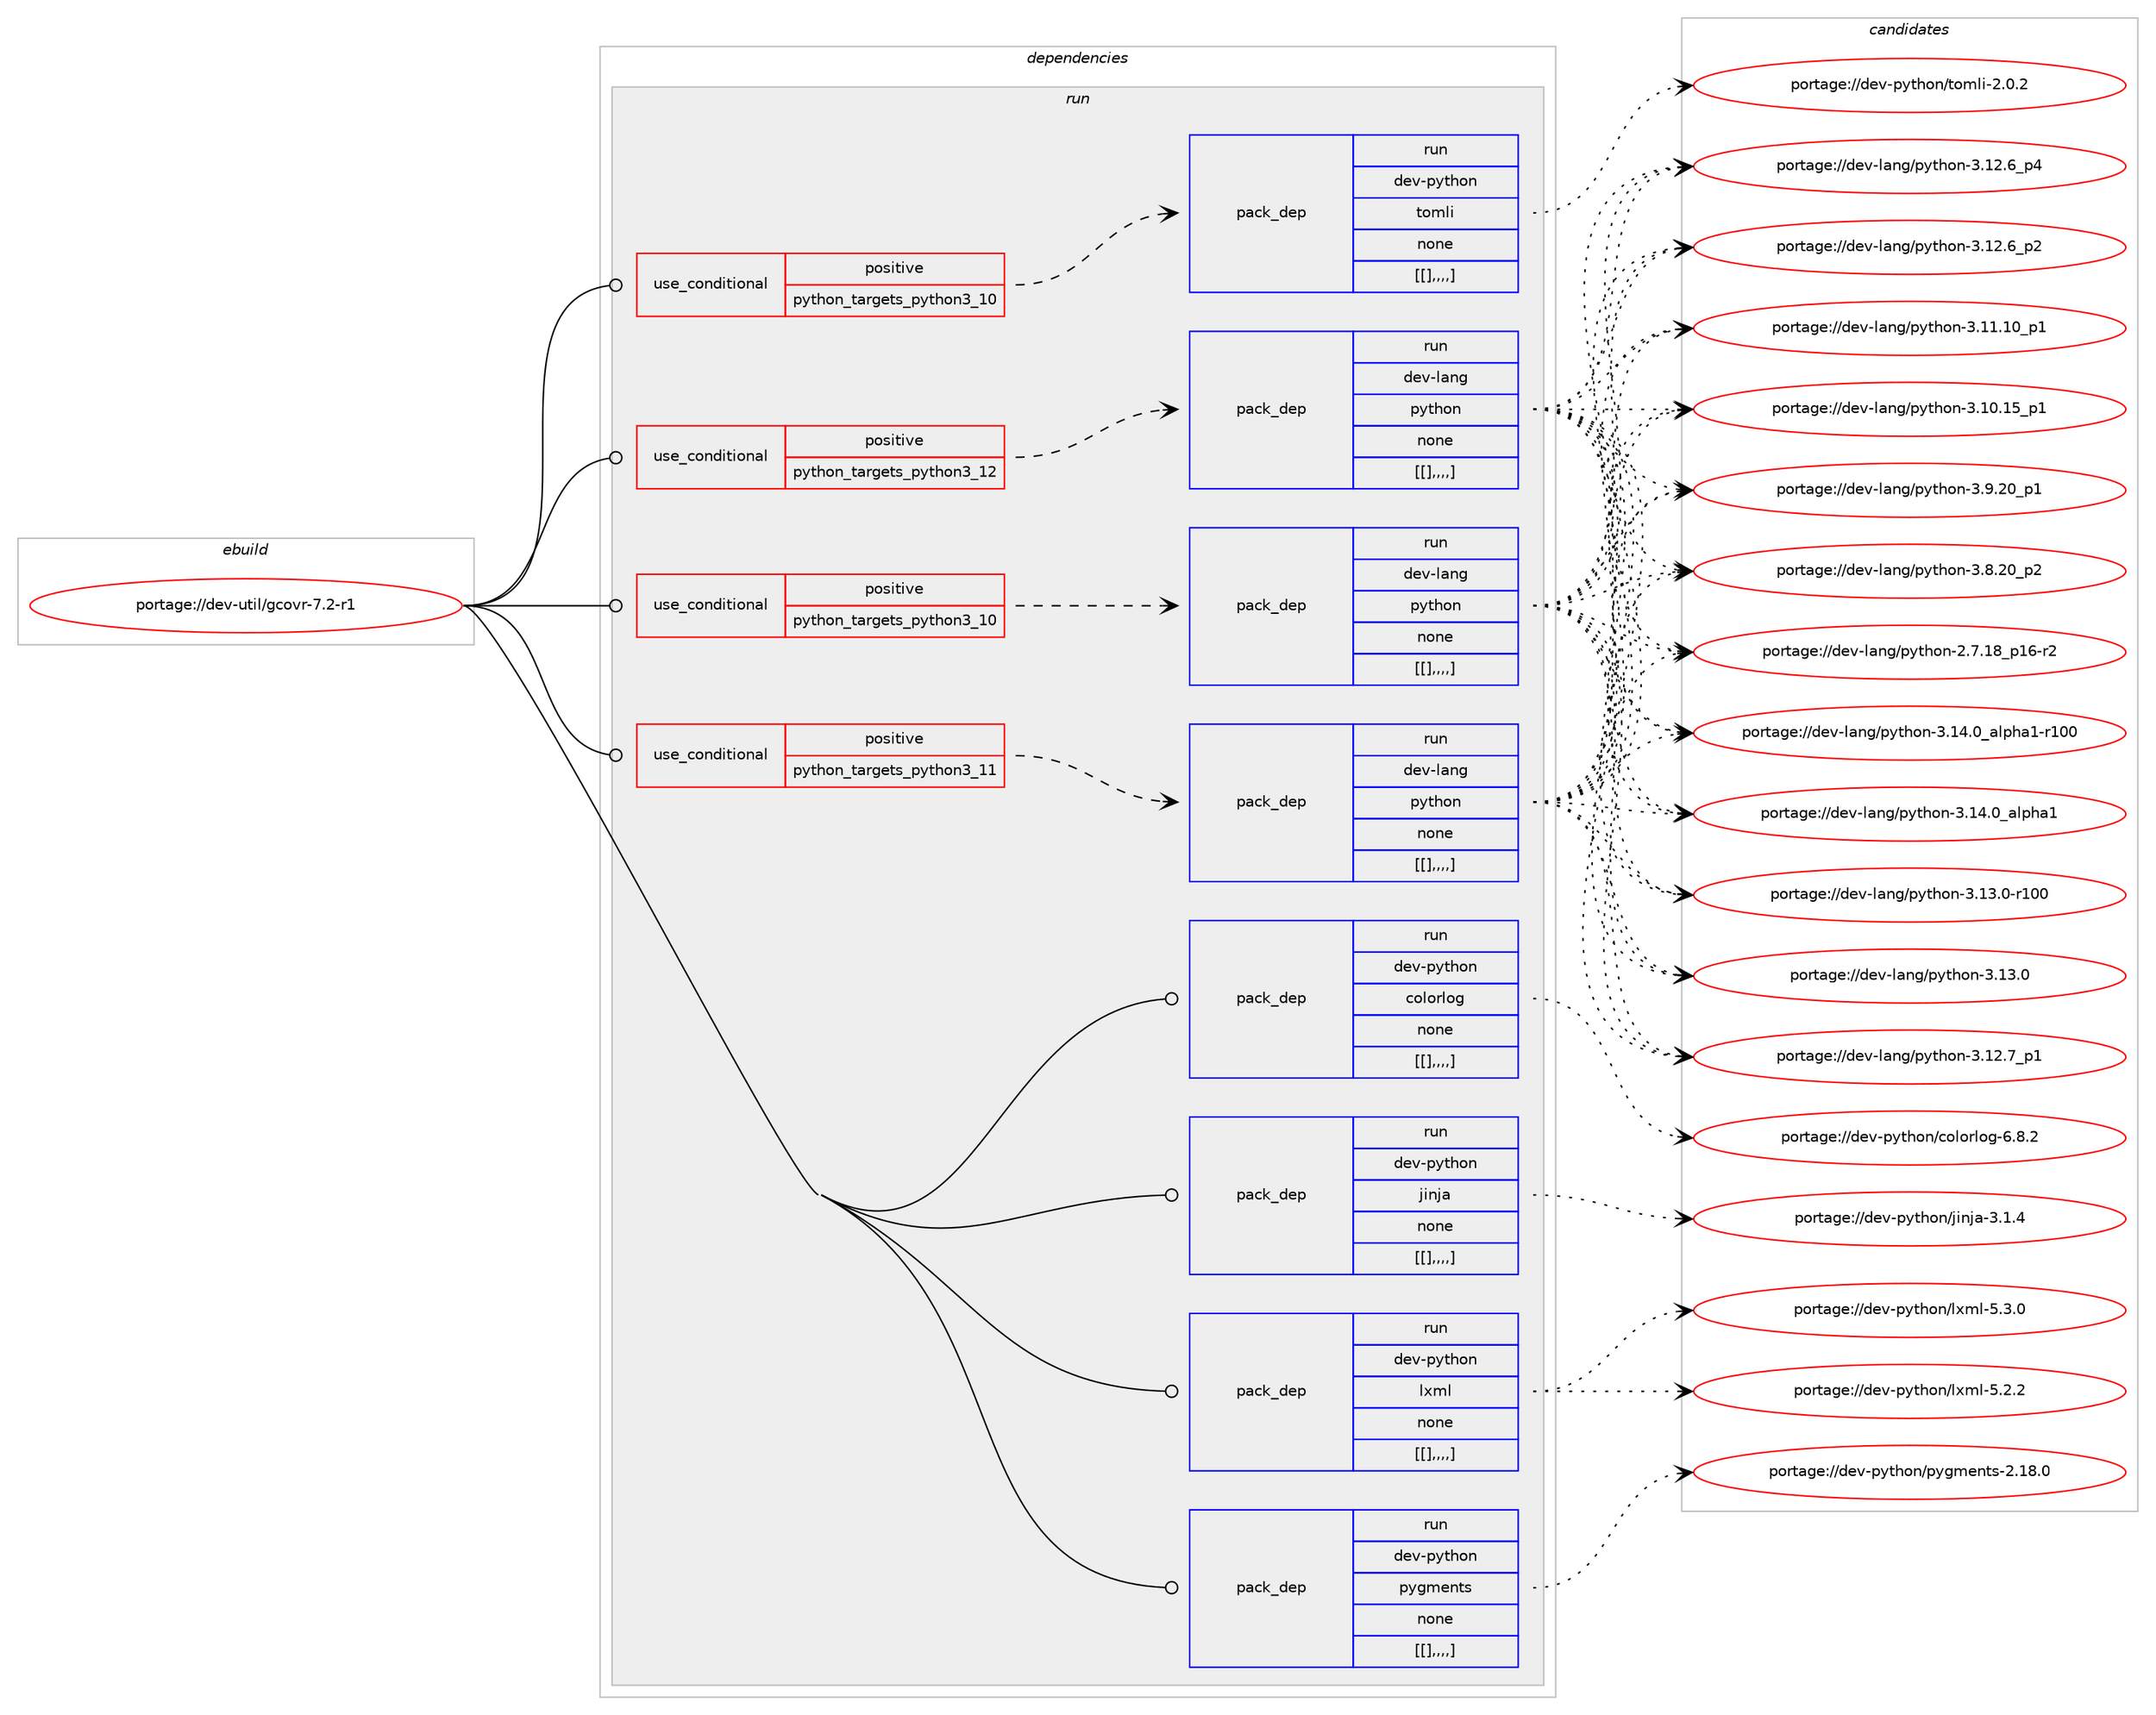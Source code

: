 digraph prolog {

# *************
# Graph options
# *************

newrank=true;
concentrate=true;
compound=true;
graph [rankdir=LR,fontname=Helvetica,fontsize=10,ranksep=1.5];#, ranksep=2.5, nodesep=0.2];
edge  [arrowhead=vee];
node  [fontname=Helvetica,fontsize=10];

# **********
# The ebuild
# **********

subgraph cluster_leftcol {
color=gray;
label=<<i>ebuild</i>>;
id [label="portage://dev-util/gcovr-7.2-r1", color=red, width=4, href="../dev-util/gcovr-7.2-r1.svg"];
}

# ****************
# The dependencies
# ****************

subgraph cluster_midcol {
color=gray;
label=<<i>dependencies</i>>;
subgraph cluster_compile {
fillcolor="#eeeeee";
style=filled;
label=<<i>compile</i>>;
}
subgraph cluster_compileandrun {
fillcolor="#eeeeee";
style=filled;
label=<<i>compile and run</i>>;
}
subgraph cluster_run {
fillcolor="#eeeeee";
style=filled;
label=<<i>run</i>>;
subgraph cond65087 {
dependency226425 [label=<<TABLE BORDER="0" CELLBORDER="1" CELLSPACING="0" CELLPADDING="4"><TR><TD ROWSPAN="3" CELLPADDING="10">use_conditional</TD></TR><TR><TD>positive</TD></TR><TR><TD>python_targets_python3_10</TD></TR></TABLE>>, shape=none, color=red];
subgraph pack159840 {
dependency226464 [label=<<TABLE BORDER="0" CELLBORDER="1" CELLSPACING="0" CELLPADDING="4" WIDTH="220"><TR><TD ROWSPAN="6" CELLPADDING="30">pack_dep</TD></TR><TR><TD WIDTH="110">run</TD></TR><TR><TD>dev-lang</TD></TR><TR><TD>python</TD></TR><TR><TD>none</TD></TR><TR><TD>[[],,,,]</TD></TR></TABLE>>, shape=none, color=blue];
}
dependency226425:e -> dependency226464:w [weight=20,style="dashed",arrowhead="vee"];
}
id:e -> dependency226425:w [weight=20,style="solid",arrowhead="odot"];
subgraph cond65105 {
dependency226568 [label=<<TABLE BORDER="0" CELLBORDER="1" CELLSPACING="0" CELLPADDING="4"><TR><TD ROWSPAN="3" CELLPADDING="10">use_conditional</TD></TR><TR><TD>positive</TD></TR><TR><TD>python_targets_python3_10</TD></TR></TABLE>>, shape=none, color=red];
subgraph pack159937 {
dependency226572 [label=<<TABLE BORDER="0" CELLBORDER="1" CELLSPACING="0" CELLPADDING="4" WIDTH="220"><TR><TD ROWSPAN="6" CELLPADDING="30">pack_dep</TD></TR><TR><TD WIDTH="110">run</TD></TR><TR><TD>dev-python</TD></TR><TR><TD>tomli</TD></TR><TR><TD>none</TD></TR><TR><TD>[[],,,,]</TD></TR></TABLE>>, shape=none, color=blue];
}
dependency226568:e -> dependency226572:w [weight=20,style="dashed",arrowhead="vee"];
}
id:e -> dependency226568:w [weight=20,style="solid",arrowhead="odot"];
subgraph cond65136 {
dependency226577 [label=<<TABLE BORDER="0" CELLBORDER="1" CELLSPACING="0" CELLPADDING="4"><TR><TD ROWSPAN="3" CELLPADDING="10">use_conditional</TD></TR><TR><TD>positive</TD></TR><TR><TD>python_targets_python3_11</TD></TR></TABLE>>, shape=none, color=red];
subgraph pack159952 {
dependency226599 [label=<<TABLE BORDER="0" CELLBORDER="1" CELLSPACING="0" CELLPADDING="4" WIDTH="220"><TR><TD ROWSPAN="6" CELLPADDING="30">pack_dep</TD></TR><TR><TD WIDTH="110">run</TD></TR><TR><TD>dev-lang</TD></TR><TR><TD>python</TD></TR><TR><TD>none</TD></TR><TR><TD>[[],,,,]</TD></TR></TABLE>>, shape=none, color=blue];
}
dependency226577:e -> dependency226599:w [weight=20,style="dashed",arrowhead="vee"];
}
id:e -> dependency226577:w [weight=20,style="solid",arrowhead="odot"];
subgraph cond65159 {
dependency226655 [label=<<TABLE BORDER="0" CELLBORDER="1" CELLSPACING="0" CELLPADDING="4"><TR><TD ROWSPAN="3" CELLPADDING="10">use_conditional</TD></TR><TR><TD>positive</TD></TR><TR><TD>python_targets_python3_12</TD></TR></TABLE>>, shape=none, color=red];
subgraph pack159999 {
dependency226699 [label=<<TABLE BORDER="0" CELLBORDER="1" CELLSPACING="0" CELLPADDING="4" WIDTH="220"><TR><TD ROWSPAN="6" CELLPADDING="30">pack_dep</TD></TR><TR><TD WIDTH="110">run</TD></TR><TR><TD>dev-lang</TD></TR><TR><TD>python</TD></TR><TR><TD>none</TD></TR><TR><TD>[[],,,,]</TD></TR></TABLE>>, shape=none, color=blue];
}
dependency226655:e -> dependency226699:w [weight=20,style="dashed",arrowhead="vee"];
}
id:e -> dependency226655:w [weight=20,style="solid",arrowhead="odot"];
subgraph pack160020 {
dependency226735 [label=<<TABLE BORDER="0" CELLBORDER="1" CELLSPACING="0" CELLPADDING="4" WIDTH="220"><TR><TD ROWSPAN="6" CELLPADDING="30">pack_dep</TD></TR><TR><TD WIDTH="110">run</TD></TR><TR><TD>dev-python</TD></TR><TR><TD>colorlog</TD></TR><TR><TD>none</TD></TR><TR><TD>[[],,,,]</TD></TR></TABLE>>, shape=none, color=blue];
}
id:e -> dependency226735:w [weight=20,style="solid",arrowhead="odot"];
subgraph pack160055 {
dependency226759 [label=<<TABLE BORDER="0" CELLBORDER="1" CELLSPACING="0" CELLPADDING="4" WIDTH="220"><TR><TD ROWSPAN="6" CELLPADDING="30">pack_dep</TD></TR><TR><TD WIDTH="110">run</TD></TR><TR><TD>dev-python</TD></TR><TR><TD>jinja</TD></TR><TR><TD>none</TD></TR><TR><TD>[[],,,,]</TD></TR></TABLE>>, shape=none, color=blue];
}
id:e -> dependency226759:w [weight=20,style="solid",arrowhead="odot"];
subgraph pack160072 {
dependency226763 [label=<<TABLE BORDER="0" CELLBORDER="1" CELLSPACING="0" CELLPADDING="4" WIDTH="220"><TR><TD ROWSPAN="6" CELLPADDING="30">pack_dep</TD></TR><TR><TD WIDTH="110">run</TD></TR><TR><TD>dev-python</TD></TR><TR><TD>lxml</TD></TR><TR><TD>none</TD></TR><TR><TD>[[],,,,]</TD></TR></TABLE>>, shape=none, color=blue];
}
id:e -> dependency226763:w [weight=20,style="solid",arrowhead="odot"];
subgraph pack160074 {
dependency226781 [label=<<TABLE BORDER="0" CELLBORDER="1" CELLSPACING="0" CELLPADDING="4" WIDTH="220"><TR><TD ROWSPAN="6" CELLPADDING="30">pack_dep</TD></TR><TR><TD WIDTH="110">run</TD></TR><TR><TD>dev-python</TD></TR><TR><TD>pygments</TD></TR><TR><TD>none</TD></TR><TR><TD>[[],,,,]</TD></TR></TABLE>>, shape=none, color=blue];
}
id:e -> dependency226781:w [weight=20,style="solid",arrowhead="odot"];
}
}

# **************
# The candidates
# **************

subgraph cluster_choices {
rank=same;
color=gray;
label=<<i>candidates</i>>;

subgraph choice159646 {
color=black;
nodesep=1;
choice100101118451089711010347112121116104111110455146495246489597108112104974945114494848 [label="portage://dev-lang/python-3.14.0_alpha1-r100", color=red, width=4,href="../dev-lang/python-3.14.0_alpha1-r100.svg"];
choice1001011184510897110103471121211161041111104551464952464895971081121049749 [label="portage://dev-lang/python-3.14.0_alpha1", color=red, width=4,href="../dev-lang/python-3.14.0_alpha1.svg"];
choice1001011184510897110103471121211161041111104551464951464845114494848 [label="portage://dev-lang/python-3.13.0-r100", color=red, width=4,href="../dev-lang/python-3.13.0-r100.svg"];
choice10010111845108971101034711212111610411111045514649514648 [label="portage://dev-lang/python-3.13.0", color=red, width=4,href="../dev-lang/python-3.13.0.svg"];
choice100101118451089711010347112121116104111110455146495046559511249 [label="portage://dev-lang/python-3.12.7_p1", color=red, width=4,href="../dev-lang/python-3.12.7_p1.svg"];
choice100101118451089711010347112121116104111110455146495046549511252 [label="portage://dev-lang/python-3.12.6_p4", color=red, width=4,href="../dev-lang/python-3.12.6_p4.svg"];
choice100101118451089711010347112121116104111110455146495046549511250 [label="portage://dev-lang/python-3.12.6_p2", color=red, width=4,href="../dev-lang/python-3.12.6_p2.svg"];
choice10010111845108971101034711212111610411111045514649494649489511249 [label="portage://dev-lang/python-3.11.10_p1", color=red, width=4,href="../dev-lang/python-3.11.10_p1.svg"];
choice10010111845108971101034711212111610411111045514649484649539511249 [label="portage://dev-lang/python-3.10.15_p1", color=red, width=4,href="../dev-lang/python-3.10.15_p1.svg"];
choice100101118451089711010347112121116104111110455146574650489511249 [label="portage://dev-lang/python-3.9.20_p1", color=red, width=4,href="../dev-lang/python-3.9.20_p1.svg"];
choice100101118451089711010347112121116104111110455146564650489511250 [label="portage://dev-lang/python-3.8.20_p2", color=red, width=4,href="../dev-lang/python-3.8.20_p2.svg"];
choice100101118451089711010347112121116104111110455046554649569511249544511450 [label="portage://dev-lang/python-2.7.18_p16-r2", color=red, width=4,href="../dev-lang/python-2.7.18_p16-r2.svg"];
dependency226464:e -> choice100101118451089711010347112121116104111110455146495246489597108112104974945114494848:w [style=dotted,weight="100"];
dependency226464:e -> choice1001011184510897110103471121211161041111104551464952464895971081121049749:w [style=dotted,weight="100"];
dependency226464:e -> choice1001011184510897110103471121211161041111104551464951464845114494848:w [style=dotted,weight="100"];
dependency226464:e -> choice10010111845108971101034711212111610411111045514649514648:w [style=dotted,weight="100"];
dependency226464:e -> choice100101118451089711010347112121116104111110455146495046559511249:w [style=dotted,weight="100"];
dependency226464:e -> choice100101118451089711010347112121116104111110455146495046549511252:w [style=dotted,weight="100"];
dependency226464:e -> choice100101118451089711010347112121116104111110455146495046549511250:w [style=dotted,weight="100"];
dependency226464:e -> choice10010111845108971101034711212111610411111045514649494649489511249:w [style=dotted,weight="100"];
dependency226464:e -> choice10010111845108971101034711212111610411111045514649484649539511249:w [style=dotted,weight="100"];
dependency226464:e -> choice100101118451089711010347112121116104111110455146574650489511249:w [style=dotted,weight="100"];
dependency226464:e -> choice100101118451089711010347112121116104111110455146564650489511250:w [style=dotted,weight="100"];
dependency226464:e -> choice100101118451089711010347112121116104111110455046554649569511249544511450:w [style=dotted,weight="100"];
}
subgraph choice159652 {
color=black;
nodesep=1;
choice1001011184511212111610411111047116111109108105455046484650 [label="portage://dev-python/tomli-2.0.2", color=red, width=4,href="../dev-python/tomli-2.0.2.svg"];
dependency226572:e -> choice1001011184511212111610411111047116111109108105455046484650:w [style=dotted,weight="100"];
}
subgraph choice159695 {
color=black;
nodesep=1;
choice100101118451089711010347112121116104111110455146495246489597108112104974945114494848 [label="portage://dev-lang/python-3.14.0_alpha1-r100", color=red, width=4,href="../dev-lang/python-3.14.0_alpha1-r100.svg"];
choice1001011184510897110103471121211161041111104551464952464895971081121049749 [label="portage://dev-lang/python-3.14.0_alpha1", color=red, width=4,href="../dev-lang/python-3.14.0_alpha1.svg"];
choice1001011184510897110103471121211161041111104551464951464845114494848 [label="portage://dev-lang/python-3.13.0-r100", color=red, width=4,href="../dev-lang/python-3.13.0-r100.svg"];
choice10010111845108971101034711212111610411111045514649514648 [label="portage://dev-lang/python-3.13.0", color=red, width=4,href="../dev-lang/python-3.13.0.svg"];
choice100101118451089711010347112121116104111110455146495046559511249 [label="portage://dev-lang/python-3.12.7_p1", color=red, width=4,href="../dev-lang/python-3.12.7_p1.svg"];
choice100101118451089711010347112121116104111110455146495046549511252 [label="portage://dev-lang/python-3.12.6_p4", color=red, width=4,href="../dev-lang/python-3.12.6_p4.svg"];
choice100101118451089711010347112121116104111110455146495046549511250 [label="portage://dev-lang/python-3.12.6_p2", color=red, width=4,href="../dev-lang/python-3.12.6_p2.svg"];
choice10010111845108971101034711212111610411111045514649494649489511249 [label="portage://dev-lang/python-3.11.10_p1", color=red, width=4,href="../dev-lang/python-3.11.10_p1.svg"];
choice10010111845108971101034711212111610411111045514649484649539511249 [label="portage://dev-lang/python-3.10.15_p1", color=red, width=4,href="../dev-lang/python-3.10.15_p1.svg"];
choice100101118451089711010347112121116104111110455146574650489511249 [label="portage://dev-lang/python-3.9.20_p1", color=red, width=4,href="../dev-lang/python-3.9.20_p1.svg"];
choice100101118451089711010347112121116104111110455146564650489511250 [label="portage://dev-lang/python-3.8.20_p2", color=red, width=4,href="../dev-lang/python-3.8.20_p2.svg"];
choice100101118451089711010347112121116104111110455046554649569511249544511450 [label="portage://dev-lang/python-2.7.18_p16-r2", color=red, width=4,href="../dev-lang/python-2.7.18_p16-r2.svg"];
dependency226599:e -> choice100101118451089711010347112121116104111110455146495246489597108112104974945114494848:w [style=dotted,weight="100"];
dependency226599:e -> choice1001011184510897110103471121211161041111104551464952464895971081121049749:w [style=dotted,weight="100"];
dependency226599:e -> choice1001011184510897110103471121211161041111104551464951464845114494848:w [style=dotted,weight="100"];
dependency226599:e -> choice10010111845108971101034711212111610411111045514649514648:w [style=dotted,weight="100"];
dependency226599:e -> choice100101118451089711010347112121116104111110455146495046559511249:w [style=dotted,weight="100"];
dependency226599:e -> choice100101118451089711010347112121116104111110455146495046549511252:w [style=dotted,weight="100"];
dependency226599:e -> choice100101118451089711010347112121116104111110455146495046549511250:w [style=dotted,weight="100"];
dependency226599:e -> choice10010111845108971101034711212111610411111045514649494649489511249:w [style=dotted,weight="100"];
dependency226599:e -> choice10010111845108971101034711212111610411111045514649484649539511249:w [style=dotted,weight="100"];
dependency226599:e -> choice100101118451089711010347112121116104111110455146574650489511249:w [style=dotted,weight="100"];
dependency226599:e -> choice100101118451089711010347112121116104111110455146564650489511250:w [style=dotted,weight="100"];
dependency226599:e -> choice100101118451089711010347112121116104111110455046554649569511249544511450:w [style=dotted,weight="100"];
}
subgraph choice159709 {
color=black;
nodesep=1;
choice100101118451089711010347112121116104111110455146495246489597108112104974945114494848 [label="portage://dev-lang/python-3.14.0_alpha1-r100", color=red, width=4,href="../dev-lang/python-3.14.0_alpha1-r100.svg"];
choice1001011184510897110103471121211161041111104551464952464895971081121049749 [label="portage://dev-lang/python-3.14.0_alpha1", color=red, width=4,href="../dev-lang/python-3.14.0_alpha1.svg"];
choice1001011184510897110103471121211161041111104551464951464845114494848 [label="portage://dev-lang/python-3.13.0-r100", color=red, width=4,href="../dev-lang/python-3.13.0-r100.svg"];
choice10010111845108971101034711212111610411111045514649514648 [label="portage://dev-lang/python-3.13.0", color=red, width=4,href="../dev-lang/python-3.13.0.svg"];
choice100101118451089711010347112121116104111110455146495046559511249 [label="portage://dev-lang/python-3.12.7_p1", color=red, width=4,href="../dev-lang/python-3.12.7_p1.svg"];
choice100101118451089711010347112121116104111110455146495046549511252 [label="portage://dev-lang/python-3.12.6_p4", color=red, width=4,href="../dev-lang/python-3.12.6_p4.svg"];
choice100101118451089711010347112121116104111110455146495046549511250 [label="portage://dev-lang/python-3.12.6_p2", color=red, width=4,href="../dev-lang/python-3.12.6_p2.svg"];
choice10010111845108971101034711212111610411111045514649494649489511249 [label="portage://dev-lang/python-3.11.10_p1", color=red, width=4,href="../dev-lang/python-3.11.10_p1.svg"];
choice10010111845108971101034711212111610411111045514649484649539511249 [label="portage://dev-lang/python-3.10.15_p1", color=red, width=4,href="../dev-lang/python-3.10.15_p1.svg"];
choice100101118451089711010347112121116104111110455146574650489511249 [label="portage://dev-lang/python-3.9.20_p1", color=red, width=4,href="../dev-lang/python-3.9.20_p1.svg"];
choice100101118451089711010347112121116104111110455146564650489511250 [label="portage://dev-lang/python-3.8.20_p2", color=red, width=4,href="../dev-lang/python-3.8.20_p2.svg"];
choice100101118451089711010347112121116104111110455046554649569511249544511450 [label="portage://dev-lang/python-2.7.18_p16-r2", color=red, width=4,href="../dev-lang/python-2.7.18_p16-r2.svg"];
dependency226699:e -> choice100101118451089711010347112121116104111110455146495246489597108112104974945114494848:w [style=dotted,weight="100"];
dependency226699:e -> choice1001011184510897110103471121211161041111104551464952464895971081121049749:w [style=dotted,weight="100"];
dependency226699:e -> choice1001011184510897110103471121211161041111104551464951464845114494848:w [style=dotted,weight="100"];
dependency226699:e -> choice10010111845108971101034711212111610411111045514649514648:w [style=dotted,weight="100"];
dependency226699:e -> choice100101118451089711010347112121116104111110455146495046559511249:w [style=dotted,weight="100"];
dependency226699:e -> choice100101118451089711010347112121116104111110455146495046549511252:w [style=dotted,weight="100"];
dependency226699:e -> choice100101118451089711010347112121116104111110455146495046549511250:w [style=dotted,weight="100"];
dependency226699:e -> choice10010111845108971101034711212111610411111045514649494649489511249:w [style=dotted,weight="100"];
dependency226699:e -> choice10010111845108971101034711212111610411111045514649484649539511249:w [style=dotted,weight="100"];
dependency226699:e -> choice100101118451089711010347112121116104111110455146574650489511249:w [style=dotted,weight="100"];
dependency226699:e -> choice100101118451089711010347112121116104111110455146564650489511250:w [style=dotted,weight="100"];
dependency226699:e -> choice100101118451089711010347112121116104111110455046554649569511249544511450:w [style=dotted,weight="100"];
}
subgraph choice159744 {
color=black;
nodesep=1;
choice100101118451121211161041111104799111108111114108111103455446564650 [label="portage://dev-python/colorlog-6.8.2", color=red, width=4,href="../dev-python/colorlog-6.8.2.svg"];
dependency226735:e -> choice100101118451121211161041111104799111108111114108111103455446564650:w [style=dotted,weight="100"];
}
subgraph choice159747 {
color=black;
nodesep=1;
choice100101118451121211161041111104710610511010697455146494652 [label="portage://dev-python/jinja-3.1.4", color=red, width=4,href="../dev-python/jinja-3.1.4.svg"];
dependency226759:e -> choice100101118451121211161041111104710610511010697455146494652:w [style=dotted,weight="100"];
}
subgraph choice159752 {
color=black;
nodesep=1;
choice1001011184511212111610411111047108120109108455346514648 [label="portage://dev-python/lxml-5.3.0", color=red, width=4,href="../dev-python/lxml-5.3.0.svg"];
choice1001011184511212111610411111047108120109108455346504650 [label="portage://dev-python/lxml-5.2.2", color=red, width=4,href="../dev-python/lxml-5.2.2.svg"];
dependency226763:e -> choice1001011184511212111610411111047108120109108455346514648:w [style=dotted,weight="100"];
dependency226763:e -> choice1001011184511212111610411111047108120109108455346504650:w [style=dotted,weight="100"];
}
subgraph choice159780 {
color=black;
nodesep=1;
choice100101118451121211161041111104711212110310910111011611545504649564648 [label="portage://dev-python/pygments-2.18.0", color=red, width=4,href="../dev-python/pygments-2.18.0.svg"];
dependency226781:e -> choice100101118451121211161041111104711212110310910111011611545504649564648:w [style=dotted,weight="100"];
}
}

}
